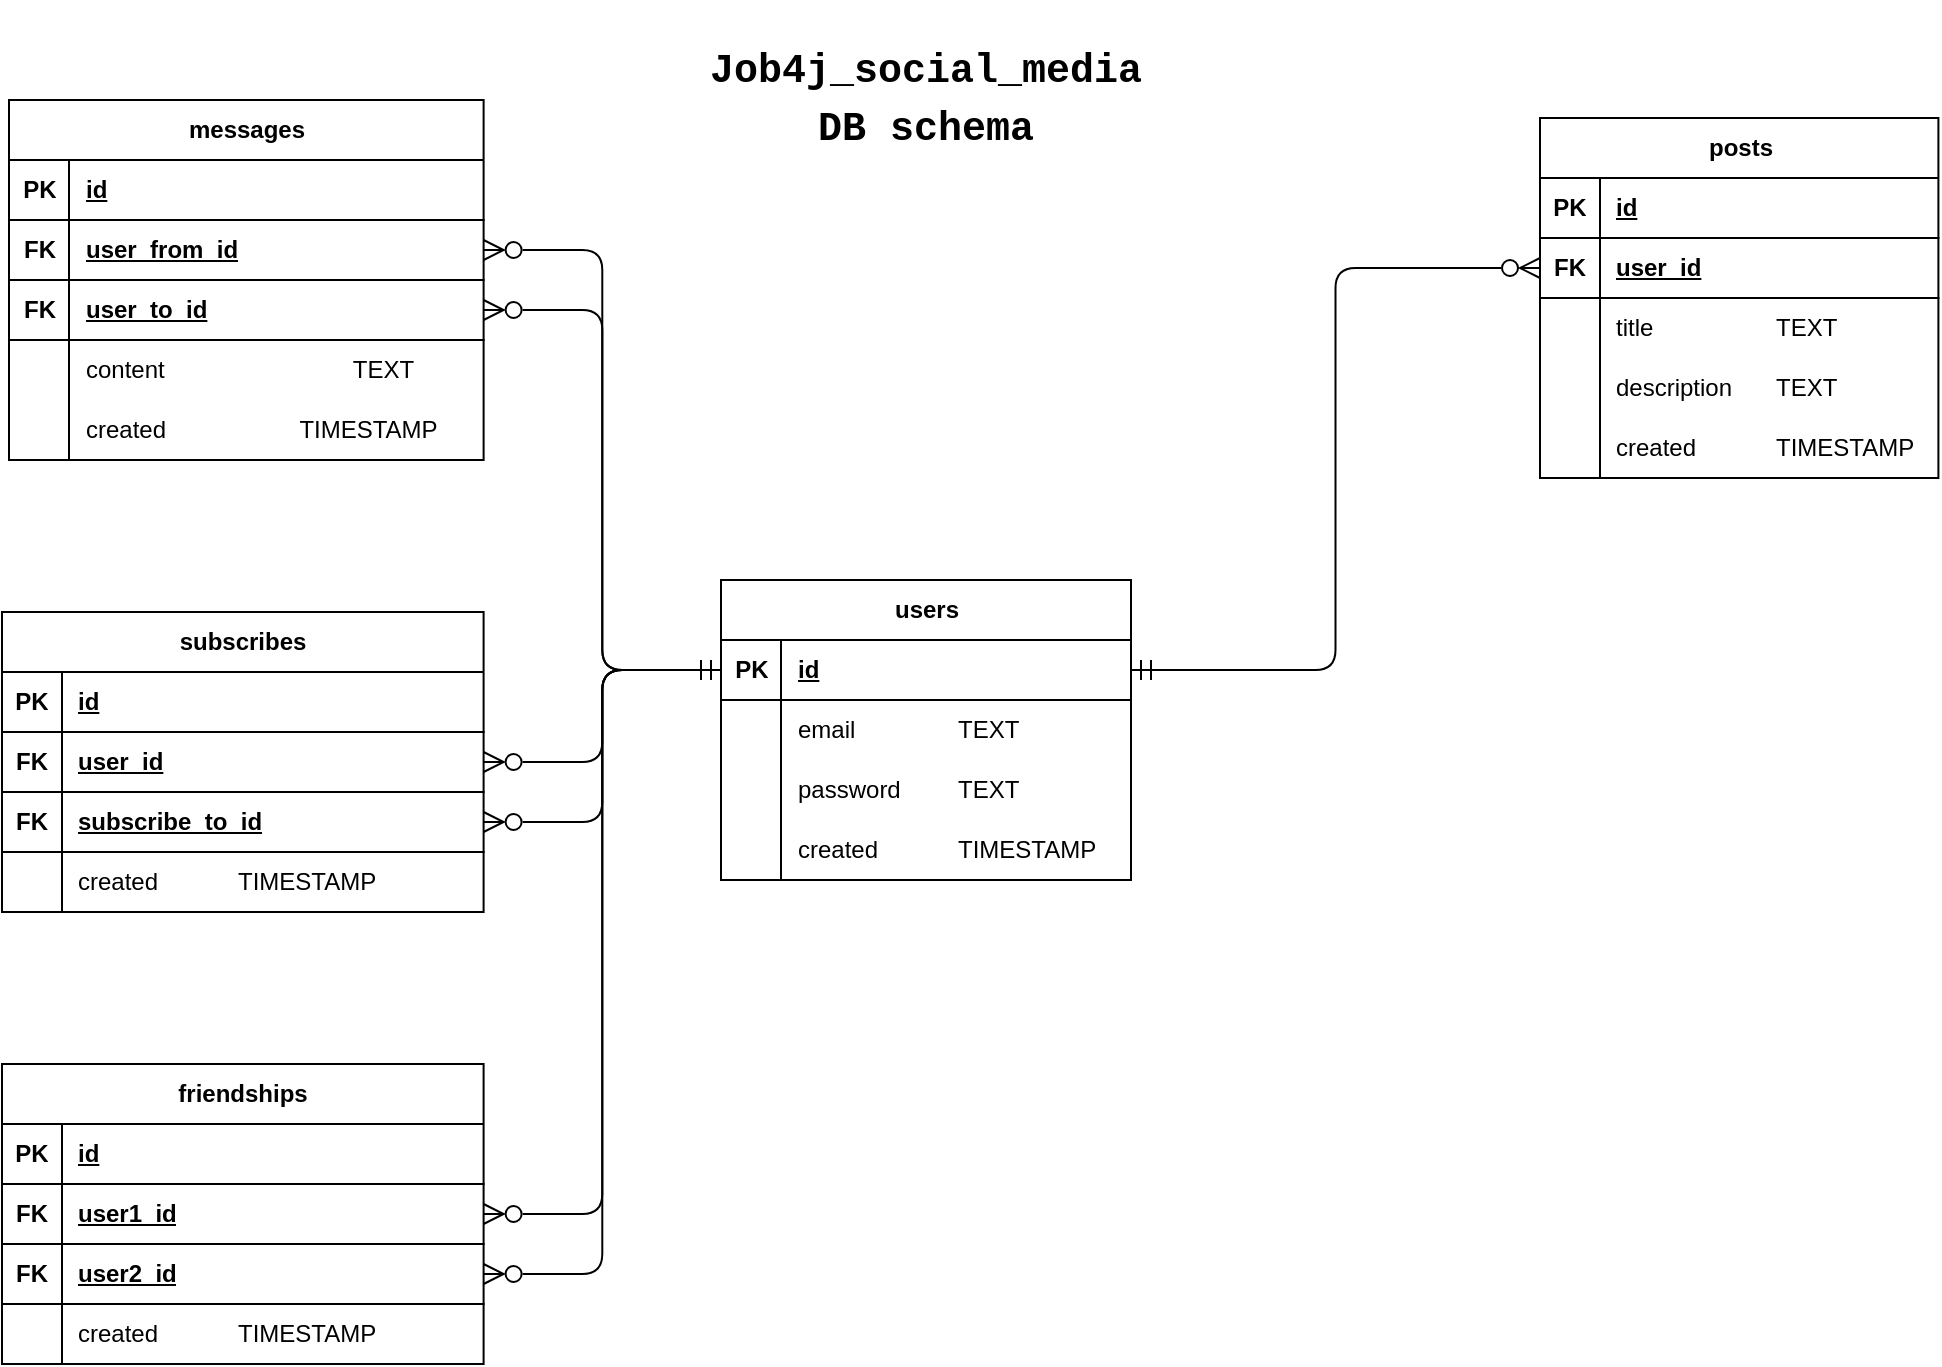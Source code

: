 <mxfile version="26.2.15">
  <diagram name="DB schema" id="reNyeH3_qhQsP8QC6dpi">
    <mxGraphModel dx="1042" dy="687" grid="0" gridSize="10" guides="1" tooltips="1" connect="1" arrows="1" fold="1" page="1" pageScale="1" pageWidth="1169" pageHeight="827" math="0" shadow="0">
      <root>
        <mxCell id="0" />
        <mxCell id="1" parent="0" />
        <mxCell id="GDT_G8Te0QSxyf7FbXCo-1" value="&lt;h2&gt;&lt;b&gt;&lt;font style=&quot;font-size: 20px;&quot;&gt;Job4j_social_media DB schema&lt;/font&gt;&lt;/b&gt;&lt;/h2&gt;" style="text;strokeColor=none;fillColor=none;html=1;align=center;verticalAlign=middle;whiteSpace=wrap;rounded=0;fontSize=16;fontFamily=Courier New;" parent="1" vertex="1">
          <mxGeometry x="544" y="84" width="60" height="20" as="geometry" />
        </mxCell>
        <mxCell id="GDT_G8Te0QSxyf7FbXCo-2" style="edgeStyle=none;curved=1;rounded=0;orthogonalLoop=1;jettySize=auto;html=1;exitX=1;exitY=0.25;exitDx=0;exitDy=0;fontSize=12;startSize=8;endSize=8;" parent="1" source="GDT_G8Te0QSxyf7FbXCo-1" target="GDT_G8Te0QSxyf7FbXCo-1" edge="1">
          <mxGeometry relative="1" as="geometry" />
        </mxCell>
        <mxCell id="pHdTkfhxEvhXQCfmh5LA-27" value="posts" style="shape=table;startSize=30;container=1;collapsible=1;childLayout=tableLayout;fixedRows=1;rowLines=0;fontStyle=1;align=center;resizeLast=1;html=1;" parent="1" vertex="1">
          <mxGeometry x="881" y="104" width="199.2" height="180" as="geometry" />
        </mxCell>
        <mxCell id="pHdTkfhxEvhXQCfmh5LA-28" value="" style="shape=tableRow;horizontal=0;startSize=0;swimlaneHead=0;swimlaneBody=0;fillColor=none;collapsible=0;dropTarget=0;points=[[0,0.5],[1,0.5]];portConstraint=eastwest;top=0;left=0;right=0;bottom=1;" parent="pHdTkfhxEvhXQCfmh5LA-27" vertex="1">
          <mxGeometry y="30" width="199.2" height="30" as="geometry" />
        </mxCell>
        <mxCell id="pHdTkfhxEvhXQCfmh5LA-29" value="PK" style="shape=partialRectangle;connectable=0;fillColor=none;top=0;left=0;bottom=0;right=0;fontStyle=1;overflow=hidden;whiteSpace=wrap;html=1;" parent="pHdTkfhxEvhXQCfmh5LA-28" vertex="1">
          <mxGeometry width="30" height="30" as="geometry">
            <mxRectangle width="30" height="30" as="alternateBounds" />
          </mxGeometry>
        </mxCell>
        <mxCell id="pHdTkfhxEvhXQCfmh5LA-30" value="id" style="shape=partialRectangle;connectable=0;fillColor=none;top=0;left=0;bottom=0;right=0;align=left;spacingLeft=6;fontStyle=5;overflow=hidden;whiteSpace=wrap;html=1;" parent="pHdTkfhxEvhXQCfmh5LA-28" vertex="1">
          <mxGeometry x="30" width="169.2" height="30" as="geometry">
            <mxRectangle width="169.2" height="30" as="alternateBounds" />
          </mxGeometry>
        </mxCell>
        <mxCell id="pHdTkfhxEvhXQCfmh5LA-129" value="" style="shape=tableRow;horizontal=0;startSize=0;swimlaneHead=0;swimlaneBody=0;fillColor=none;collapsible=0;dropTarget=0;points=[[0,0.5],[1,0.5]];portConstraint=eastwest;top=0;left=0;right=0;bottom=1;" parent="pHdTkfhxEvhXQCfmh5LA-27" vertex="1">
          <mxGeometry y="60" width="199.2" height="30" as="geometry" />
        </mxCell>
        <mxCell id="pHdTkfhxEvhXQCfmh5LA-130" value="FK" style="shape=partialRectangle;connectable=0;fillColor=none;top=0;left=0;bottom=0;right=0;fontStyle=1;overflow=hidden;whiteSpace=wrap;html=1;" parent="pHdTkfhxEvhXQCfmh5LA-129" vertex="1">
          <mxGeometry width="30" height="30" as="geometry">
            <mxRectangle width="30" height="30" as="alternateBounds" />
          </mxGeometry>
        </mxCell>
        <mxCell id="pHdTkfhxEvhXQCfmh5LA-131" value="user_id" style="shape=partialRectangle;connectable=0;fillColor=none;top=0;left=0;bottom=0;right=0;align=left;spacingLeft=6;fontStyle=5;overflow=hidden;whiteSpace=wrap;html=1;" parent="pHdTkfhxEvhXQCfmh5LA-129" vertex="1">
          <mxGeometry x="30" width="169.2" height="30" as="geometry">
            <mxRectangle width="169.2" height="30" as="alternateBounds" />
          </mxGeometry>
        </mxCell>
        <mxCell id="pHdTkfhxEvhXQCfmh5LA-31" value="" style="shape=tableRow;horizontal=0;startSize=0;swimlaneHead=0;swimlaneBody=0;fillColor=none;collapsible=0;dropTarget=0;points=[[0,0.5],[1,0.5]];portConstraint=eastwest;top=0;left=0;right=0;bottom=0;" parent="pHdTkfhxEvhXQCfmh5LA-27" vertex="1">
          <mxGeometry y="90" width="199.2" height="30" as="geometry" />
        </mxCell>
        <mxCell id="pHdTkfhxEvhXQCfmh5LA-32" value="" style="shape=partialRectangle;connectable=0;fillColor=none;top=0;left=0;bottom=0;right=0;editable=1;overflow=hidden;whiteSpace=wrap;html=1;" parent="pHdTkfhxEvhXQCfmh5LA-31" vertex="1">
          <mxGeometry width="30" height="30" as="geometry">
            <mxRectangle width="30" height="30" as="alternateBounds" />
          </mxGeometry>
        </mxCell>
        <mxCell id="pHdTkfhxEvhXQCfmh5LA-33" value="title&lt;span style=&quot;white-space: pre;&quot;&gt;&#x9;&lt;/span&gt;&lt;span style=&quot;white-space: pre;&quot;&gt;&#x9;&lt;span style=&quot;white-space: pre;&quot;&gt;&#x9;&lt;/span&gt;&lt;/span&gt;TEXT" style="shape=partialRectangle;connectable=0;fillColor=none;top=0;left=0;bottom=0;right=0;align=left;spacingLeft=6;overflow=hidden;whiteSpace=wrap;html=1;" parent="pHdTkfhxEvhXQCfmh5LA-31" vertex="1">
          <mxGeometry x="30" width="169.2" height="30" as="geometry">
            <mxRectangle width="169.2" height="30" as="alternateBounds" />
          </mxGeometry>
        </mxCell>
        <mxCell id="pHdTkfhxEvhXQCfmh5LA-34" value="" style="shape=tableRow;horizontal=0;startSize=0;swimlaneHead=0;swimlaneBody=0;fillColor=none;collapsible=0;dropTarget=0;points=[[0,0.5],[1,0.5]];portConstraint=eastwest;top=0;left=0;right=0;bottom=0;" parent="pHdTkfhxEvhXQCfmh5LA-27" vertex="1">
          <mxGeometry y="120" width="199.2" height="30" as="geometry" />
        </mxCell>
        <mxCell id="pHdTkfhxEvhXQCfmh5LA-35" value="" style="shape=partialRectangle;connectable=0;fillColor=none;top=0;left=0;bottom=0;right=0;editable=1;overflow=hidden;whiteSpace=wrap;html=1;" parent="pHdTkfhxEvhXQCfmh5LA-34" vertex="1">
          <mxGeometry width="30" height="30" as="geometry">
            <mxRectangle width="30" height="30" as="alternateBounds" />
          </mxGeometry>
        </mxCell>
        <mxCell id="pHdTkfhxEvhXQCfmh5LA-36" value="description&lt;span style=&quot;white-space: pre;&quot;&gt;&#x9;&lt;/span&gt;TEXT" style="shape=partialRectangle;connectable=0;fillColor=none;top=0;left=0;bottom=0;right=0;align=left;spacingLeft=6;overflow=hidden;whiteSpace=wrap;html=1;" parent="pHdTkfhxEvhXQCfmh5LA-34" vertex="1">
          <mxGeometry x="30" width="169.2" height="30" as="geometry">
            <mxRectangle width="169.2" height="30" as="alternateBounds" />
          </mxGeometry>
        </mxCell>
        <mxCell id="pHdTkfhxEvhXQCfmh5LA-37" value="" style="shape=tableRow;horizontal=0;startSize=0;swimlaneHead=0;swimlaneBody=0;fillColor=none;collapsible=0;dropTarget=0;points=[[0,0.5],[1,0.5]];portConstraint=eastwest;top=0;left=0;right=0;bottom=0;" parent="pHdTkfhxEvhXQCfmh5LA-27" vertex="1">
          <mxGeometry y="150" width="199.2" height="30" as="geometry" />
        </mxCell>
        <mxCell id="pHdTkfhxEvhXQCfmh5LA-38" value="" style="shape=partialRectangle;connectable=0;fillColor=none;top=0;left=0;bottom=0;right=0;editable=1;overflow=hidden;whiteSpace=wrap;html=1;" parent="pHdTkfhxEvhXQCfmh5LA-37" vertex="1">
          <mxGeometry width="30" height="30" as="geometry">
            <mxRectangle width="30" height="30" as="alternateBounds" />
          </mxGeometry>
        </mxCell>
        <mxCell id="pHdTkfhxEvhXQCfmh5LA-39" value="created&lt;span style=&quot;white-space: pre;&quot;&gt;&#x9;&lt;/span&gt;&lt;span style=&quot;white-space: pre;&quot;&gt;&#x9;&lt;/span&gt;TIMESTAMP" style="shape=partialRectangle;connectable=0;fillColor=none;top=0;left=0;bottom=0;right=0;align=left;spacingLeft=6;overflow=hidden;whiteSpace=wrap;html=1;" parent="pHdTkfhxEvhXQCfmh5LA-37" vertex="1">
          <mxGeometry x="30" width="169.2" height="30" as="geometry">
            <mxRectangle width="169.2" height="30" as="alternateBounds" />
          </mxGeometry>
        </mxCell>
        <mxCell id="pHdTkfhxEvhXQCfmh5LA-43" value="users" style="shape=table;startSize=30;container=1;collapsible=1;childLayout=tableLayout;fixedRows=1;rowLines=0;fontStyle=1;align=center;resizeLast=1;html=1;" parent="1" vertex="1">
          <mxGeometry x="471.5" y="335" width="205" height="150" as="geometry" />
        </mxCell>
        <mxCell id="pHdTkfhxEvhXQCfmh5LA-44" value="" style="shape=tableRow;horizontal=0;startSize=0;swimlaneHead=0;swimlaneBody=0;fillColor=none;collapsible=0;dropTarget=0;points=[[0,0.5],[1,0.5]];portConstraint=eastwest;top=0;left=0;right=0;bottom=1;" parent="pHdTkfhxEvhXQCfmh5LA-43" vertex="1">
          <mxGeometry y="30" width="205" height="30" as="geometry" />
        </mxCell>
        <mxCell id="pHdTkfhxEvhXQCfmh5LA-45" value="PK" style="shape=partialRectangle;connectable=0;fillColor=none;top=0;left=0;bottom=0;right=0;fontStyle=1;overflow=hidden;whiteSpace=wrap;html=1;" parent="pHdTkfhxEvhXQCfmh5LA-44" vertex="1">
          <mxGeometry width="30" height="30" as="geometry">
            <mxRectangle width="30" height="30" as="alternateBounds" />
          </mxGeometry>
        </mxCell>
        <mxCell id="pHdTkfhxEvhXQCfmh5LA-46" value="id" style="shape=partialRectangle;connectable=0;fillColor=none;top=0;left=0;bottom=0;right=0;align=left;spacingLeft=6;fontStyle=5;overflow=hidden;whiteSpace=wrap;html=1;" parent="pHdTkfhxEvhXQCfmh5LA-44" vertex="1">
          <mxGeometry x="30" width="175" height="30" as="geometry">
            <mxRectangle width="175" height="30" as="alternateBounds" />
          </mxGeometry>
        </mxCell>
        <mxCell id="pHdTkfhxEvhXQCfmh5LA-50" value="" style="shape=tableRow;horizontal=0;startSize=0;swimlaneHead=0;swimlaneBody=0;fillColor=none;collapsible=0;dropTarget=0;points=[[0,0.5],[1,0.5]];portConstraint=eastwest;top=0;left=0;right=0;bottom=0;" parent="pHdTkfhxEvhXQCfmh5LA-43" vertex="1">
          <mxGeometry y="60" width="205" height="30" as="geometry" />
        </mxCell>
        <mxCell id="pHdTkfhxEvhXQCfmh5LA-51" value="" style="shape=partialRectangle;connectable=0;fillColor=none;top=0;left=0;bottom=0;right=0;editable=1;overflow=hidden;whiteSpace=wrap;html=1;" parent="pHdTkfhxEvhXQCfmh5LA-50" vertex="1">
          <mxGeometry width="30" height="30" as="geometry">
            <mxRectangle width="30" height="30" as="alternateBounds" />
          </mxGeometry>
        </mxCell>
        <mxCell id="pHdTkfhxEvhXQCfmh5LA-52" value="email&lt;span style=&quot;white-space: pre;&quot;&gt;&#x9;&lt;/span&gt;&lt;span style=&quot;white-space: pre;&quot;&gt;&#x9;&lt;/span&gt;TEXT" style="shape=partialRectangle;connectable=0;fillColor=none;top=0;left=0;bottom=0;right=0;align=left;spacingLeft=6;overflow=hidden;whiteSpace=wrap;html=1;" parent="pHdTkfhxEvhXQCfmh5LA-50" vertex="1">
          <mxGeometry x="30" width="175" height="30" as="geometry">
            <mxRectangle width="175" height="30" as="alternateBounds" />
          </mxGeometry>
        </mxCell>
        <mxCell id="pHdTkfhxEvhXQCfmh5LA-126" value="" style="shape=tableRow;horizontal=0;startSize=0;swimlaneHead=0;swimlaneBody=0;fillColor=none;collapsible=0;dropTarget=0;points=[[0,0.5],[1,0.5]];portConstraint=eastwest;top=0;left=0;right=0;bottom=0;" parent="pHdTkfhxEvhXQCfmh5LA-43" vertex="1">
          <mxGeometry y="90" width="205" height="30" as="geometry" />
        </mxCell>
        <mxCell id="pHdTkfhxEvhXQCfmh5LA-127" value="" style="shape=partialRectangle;connectable=0;fillColor=none;top=0;left=0;bottom=0;right=0;editable=1;overflow=hidden;whiteSpace=wrap;html=1;" parent="pHdTkfhxEvhXQCfmh5LA-126" vertex="1">
          <mxGeometry width="30" height="30" as="geometry">
            <mxRectangle width="30" height="30" as="alternateBounds" />
          </mxGeometry>
        </mxCell>
        <mxCell id="pHdTkfhxEvhXQCfmh5LA-128" value="password&lt;span style=&quot;white-space: pre;&quot;&gt;&#x9;&lt;/span&gt;&lt;span style=&quot;white-space: pre;&quot;&gt;&#x9;&lt;/span&gt;TEXT" style="shape=partialRectangle;connectable=0;fillColor=none;top=0;left=0;bottom=0;right=0;align=left;spacingLeft=6;overflow=hidden;whiteSpace=wrap;html=1;" parent="pHdTkfhxEvhXQCfmh5LA-126" vertex="1">
          <mxGeometry x="30" width="175" height="30" as="geometry">
            <mxRectangle width="175" height="30" as="alternateBounds" />
          </mxGeometry>
        </mxCell>
        <mxCell id="pHdTkfhxEvhXQCfmh5LA-53" value="" style="shape=tableRow;horizontal=0;startSize=0;swimlaneHead=0;swimlaneBody=0;fillColor=none;collapsible=0;dropTarget=0;points=[[0,0.5],[1,0.5]];portConstraint=eastwest;top=0;left=0;right=0;bottom=0;" parent="pHdTkfhxEvhXQCfmh5LA-43" vertex="1">
          <mxGeometry y="120" width="205" height="30" as="geometry" />
        </mxCell>
        <mxCell id="pHdTkfhxEvhXQCfmh5LA-54" value="" style="shape=partialRectangle;connectable=0;fillColor=none;top=0;left=0;bottom=0;right=0;editable=1;overflow=hidden;whiteSpace=wrap;html=1;" parent="pHdTkfhxEvhXQCfmh5LA-53" vertex="1">
          <mxGeometry width="30" height="30" as="geometry">
            <mxRectangle width="30" height="30" as="alternateBounds" />
          </mxGeometry>
        </mxCell>
        <mxCell id="pHdTkfhxEvhXQCfmh5LA-55" value="created&lt;span style=&quot;white-space: pre;&quot;&gt;&#x9;&lt;/span&gt;&lt;span style=&quot;white-space: pre;&quot;&gt;&#x9;&lt;/span&gt;TIMESTAMP" style="shape=partialRectangle;connectable=0;fillColor=none;top=0;left=0;bottom=0;right=0;align=left;spacingLeft=6;overflow=hidden;whiteSpace=wrap;html=1;" parent="pHdTkfhxEvhXQCfmh5LA-53" vertex="1">
          <mxGeometry x="30" width="175" height="30" as="geometry">
            <mxRectangle width="175" height="30" as="alternateBounds" />
          </mxGeometry>
        </mxCell>
        <mxCell id="pHdTkfhxEvhXQCfmh5LA-59" value="messages" style="shape=table;startSize=30;container=1;collapsible=1;childLayout=tableLayout;fixedRows=1;rowLines=0;fontStyle=1;align=center;resizeLast=1;html=1;" parent="1" vertex="1">
          <mxGeometry x="115.5" y="95" width="237.303" height="180" as="geometry" />
        </mxCell>
        <mxCell id="pHdTkfhxEvhXQCfmh5LA-170" value="" style="shape=tableRow;horizontal=0;startSize=0;swimlaneHead=0;swimlaneBody=0;fillColor=none;collapsible=0;dropTarget=0;points=[[0,0.5],[1,0.5]];portConstraint=eastwest;top=0;left=0;right=0;bottom=1;" parent="pHdTkfhxEvhXQCfmh5LA-59" vertex="1">
          <mxGeometry y="30" width="237.303" height="30" as="geometry" />
        </mxCell>
        <mxCell id="pHdTkfhxEvhXQCfmh5LA-171" value="PK" style="shape=partialRectangle;connectable=0;fillColor=none;top=0;left=0;bottom=0;right=0;fontStyle=1;overflow=hidden;whiteSpace=wrap;html=1;" parent="pHdTkfhxEvhXQCfmh5LA-170" vertex="1">
          <mxGeometry width="30" height="30" as="geometry">
            <mxRectangle width="30" height="30" as="alternateBounds" />
          </mxGeometry>
        </mxCell>
        <mxCell id="pHdTkfhxEvhXQCfmh5LA-172" value="id" style="shape=partialRectangle;connectable=0;fillColor=none;top=0;left=0;bottom=0;right=0;align=left;spacingLeft=6;fontStyle=5;overflow=hidden;whiteSpace=wrap;html=1;" parent="pHdTkfhxEvhXQCfmh5LA-170" vertex="1">
          <mxGeometry x="30" width="207.303" height="30" as="geometry">
            <mxRectangle width="207.303" height="30" as="alternateBounds" />
          </mxGeometry>
        </mxCell>
        <mxCell id="pHdTkfhxEvhXQCfmh5LA-173" value="" style="shape=tableRow;horizontal=0;startSize=0;swimlaneHead=0;swimlaneBody=0;fillColor=none;collapsible=0;dropTarget=0;points=[[0,0.5],[1,0.5]];portConstraint=eastwest;top=0;left=0;right=0;bottom=1;" parent="pHdTkfhxEvhXQCfmh5LA-59" vertex="1">
          <mxGeometry y="60" width="237.303" height="30" as="geometry" />
        </mxCell>
        <mxCell id="pHdTkfhxEvhXQCfmh5LA-174" value="FK" style="shape=partialRectangle;connectable=0;fillColor=none;top=0;left=0;bottom=0;right=0;fontStyle=1;overflow=hidden;whiteSpace=wrap;html=1;" parent="pHdTkfhxEvhXQCfmh5LA-173" vertex="1">
          <mxGeometry width="30" height="30" as="geometry">
            <mxRectangle width="30" height="30" as="alternateBounds" />
          </mxGeometry>
        </mxCell>
        <mxCell id="pHdTkfhxEvhXQCfmh5LA-175" value="user_from_id" style="shape=partialRectangle;connectable=0;fillColor=none;top=0;left=0;bottom=0;right=0;align=left;spacingLeft=6;fontStyle=5;overflow=hidden;whiteSpace=wrap;html=1;" parent="pHdTkfhxEvhXQCfmh5LA-173" vertex="1">
          <mxGeometry x="30" width="207.303" height="30" as="geometry">
            <mxRectangle width="207.303" height="30" as="alternateBounds" />
          </mxGeometry>
        </mxCell>
        <mxCell id="pHdTkfhxEvhXQCfmh5LA-60" value="" style="shape=tableRow;horizontal=0;startSize=0;swimlaneHead=0;swimlaneBody=0;fillColor=none;collapsible=0;dropTarget=0;points=[[0,0.5],[1,0.5]];portConstraint=eastwest;top=0;left=0;right=0;bottom=1;" parent="pHdTkfhxEvhXQCfmh5LA-59" vertex="1">
          <mxGeometry y="90" width="237.303" height="30" as="geometry" />
        </mxCell>
        <mxCell id="pHdTkfhxEvhXQCfmh5LA-61" value="FK" style="shape=partialRectangle;connectable=0;fillColor=none;top=0;left=0;bottom=0;right=0;fontStyle=1;overflow=hidden;whiteSpace=wrap;html=1;" parent="pHdTkfhxEvhXQCfmh5LA-60" vertex="1">
          <mxGeometry width="30" height="30" as="geometry">
            <mxRectangle width="30" height="30" as="alternateBounds" />
          </mxGeometry>
        </mxCell>
        <mxCell id="pHdTkfhxEvhXQCfmh5LA-62" value="user_to_id" style="shape=partialRectangle;connectable=0;fillColor=none;top=0;left=0;bottom=0;right=0;align=left;spacingLeft=6;fontStyle=5;overflow=hidden;whiteSpace=wrap;html=1;" parent="pHdTkfhxEvhXQCfmh5LA-60" vertex="1">
          <mxGeometry x="30" width="207.303" height="30" as="geometry">
            <mxRectangle width="207.303" height="30" as="alternateBounds" />
          </mxGeometry>
        </mxCell>
        <mxCell id="pHdTkfhxEvhXQCfmh5LA-72" value="" style="shape=tableRow;horizontal=0;startSize=0;swimlaneHead=0;swimlaneBody=0;fillColor=none;collapsible=0;dropTarget=0;points=[[0,0.5],[1,0.5]];portConstraint=eastwest;top=0;left=0;right=0;bottom=0;" parent="pHdTkfhxEvhXQCfmh5LA-59" vertex="1">
          <mxGeometry y="120" width="237.303" height="30" as="geometry" />
        </mxCell>
        <mxCell id="pHdTkfhxEvhXQCfmh5LA-73" value="" style="shape=partialRectangle;connectable=0;fillColor=none;top=0;left=0;bottom=0;right=0;editable=1;overflow=hidden;whiteSpace=wrap;html=1;" parent="pHdTkfhxEvhXQCfmh5LA-72" vertex="1">
          <mxGeometry width="30" height="30" as="geometry">
            <mxRectangle width="30" height="30" as="alternateBounds" />
          </mxGeometry>
        </mxCell>
        <mxCell id="pHdTkfhxEvhXQCfmh5LA-74" value="content&lt;span style=&quot;white-space: pre;&quot;&gt;&#x9;&lt;/span&gt;&lt;span style=&quot;white-space: pre;&quot;&gt;&#x9;&lt;span style=&quot;white-space: pre;&quot;&gt;&#x9;&lt;/span&gt;&lt;/span&gt;&lt;span style=&quot;white-space: pre;&quot;&gt;&#x9;&lt;/span&gt;TEXT" style="shape=partialRectangle;connectable=0;fillColor=none;top=0;left=0;bottom=0;right=0;align=left;spacingLeft=6;overflow=hidden;whiteSpace=wrap;html=1;" parent="pHdTkfhxEvhXQCfmh5LA-72" vertex="1">
          <mxGeometry x="30" width="207.303" height="30" as="geometry">
            <mxRectangle width="207.303" height="30" as="alternateBounds" />
          </mxGeometry>
        </mxCell>
        <mxCell id="pHdTkfhxEvhXQCfmh5LA-69" value="" style="shape=tableRow;horizontal=0;startSize=0;swimlaneHead=0;swimlaneBody=0;fillColor=none;collapsible=0;dropTarget=0;points=[[0,0.5],[1,0.5]];portConstraint=eastwest;top=0;left=0;right=0;bottom=0;" parent="pHdTkfhxEvhXQCfmh5LA-59" vertex="1">
          <mxGeometry y="150" width="237.303" height="30" as="geometry" />
        </mxCell>
        <mxCell id="pHdTkfhxEvhXQCfmh5LA-70" value="" style="shape=partialRectangle;connectable=0;fillColor=none;top=0;left=0;bottom=0;right=0;editable=1;overflow=hidden;whiteSpace=wrap;html=1;" parent="pHdTkfhxEvhXQCfmh5LA-69" vertex="1">
          <mxGeometry width="30" height="30" as="geometry">
            <mxRectangle width="30" height="30" as="alternateBounds" />
          </mxGeometry>
        </mxCell>
        <mxCell id="pHdTkfhxEvhXQCfmh5LA-71" value="created&lt;span style=&quot;white-space: pre;&quot;&gt;&#x9;&lt;span style=&quot;white-space: pre;&quot;&gt;&#x9;&lt;/span&gt;&lt;/span&gt;&lt;span style=&quot;white-space: pre;&quot;&gt;&#x9;&lt;/span&gt;TIMESTAMP" style="shape=partialRectangle;connectable=0;fillColor=none;top=0;left=0;bottom=0;right=0;align=left;spacingLeft=6;overflow=hidden;whiteSpace=wrap;html=1;" parent="pHdTkfhxEvhXQCfmh5LA-69" vertex="1">
          <mxGeometry x="30" width="207.303" height="30" as="geometry">
            <mxRectangle width="207.303" height="30" as="alternateBounds" />
          </mxGeometry>
        </mxCell>
        <mxCell id="pHdTkfhxEvhXQCfmh5LA-75" value="subscribes" style="shape=table;startSize=30;container=1;collapsible=1;childLayout=tableLayout;fixedRows=1;rowLines=0;fontStyle=1;align=center;resizeLast=1;html=1;" parent="1" vertex="1">
          <mxGeometry x="112" y="351" width="240.8" height="150" as="geometry" />
        </mxCell>
        <mxCell id="pHdTkfhxEvhXQCfmh5LA-158" value="" style="shape=tableRow;horizontal=0;startSize=0;swimlaneHead=0;swimlaneBody=0;fillColor=none;collapsible=0;dropTarget=0;points=[[0,0.5],[1,0.5]];portConstraint=eastwest;top=0;left=0;right=0;bottom=1;" parent="pHdTkfhxEvhXQCfmh5LA-75" vertex="1">
          <mxGeometry y="30" width="240.8" height="30" as="geometry" />
        </mxCell>
        <mxCell id="pHdTkfhxEvhXQCfmh5LA-159" value="PK" style="shape=partialRectangle;connectable=0;fillColor=none;top=0;left=0;bottom=0;right=0;fontStyle=1;overflow=hidden;whiteSpace=wrap;html=1;" parent="pHdTkfhxEvhXQCfmh5LA-158" vertex="1">
          <mxGeometry width="30" height="30" as="geometry">
            <mxRectangle width="30" height="30" as="alternateBounds" />
          </mxGeometry>
        </mxCell>
        <mxCell id="pHdTkfhxEvhXQCfmh5LA-160" value="id" style="shape=partialRectangle;connectable=0;fillColor=none;top=0;left=0;bottom=0;right=0;align=left;spacingLeft=6;fontStyle=5;overflow=hidden;whiteSpace=wrap;html=1;" parent="pHdTkfhxEvhXQCfmh5LA-158" vertex="1">
          <mxGeometry x="30" width="210.8" height="30" as="geometry">
            <mxRectangle width="210.8" height="30" as="alternateBounds" />
          </mxGeometry>
        </mxCell>
        <mxCell id="pHdTkfhxEvhXQCfmh5LA-161" value="" style="shape=tableRow;horizontal=0;startSize=0;swimlaneHead=0;swimlaneBody=0;fillColor=none;collapsible=0;dropTarget=0;points=[[0,0.5],[1,0.5]];portConstraint=eastwest;top=0;left=0;right=0;bottom=1;" parent="pHdTkfhxEvhXQCfmh5LA-75" vertex="1">
          <mxGeometry y="60" width="240.8" height="30" as="geometry" />
        </mxCell>
        <mxCell id="pHdTkfhxEvhXQCfmh5LA-162" value="FK" style="shape=partialRectangle;connectable=0;fillColor=none;top=0;left=0;bottom=0;right=0;fontStyle=1;overflow=hidden;whiteSpace=wrap;html=1;" parent="pHdTkfhxEvhXQCfmh5LA-161" vertex="1">
          <mxGeometry width="30" height="30" as="geometry">
            <mxRectangle width="30" height="30" as="alternateBounds" />
          </mxGeometry>
        </mxCell>
        <mxCell id="pHdTkfhxEvhXQCfmh5LA-163" value="user_id" style="shape=partialRectangle;connectable=0;fillColor=none;top=0;left=0;bottom=0;right=0;align=left;spacingLeft=6;fontStyle=5;overflow=hidden;whiteSpace=wrap;html=1;" parent="pHdTkfhxEvhXQCfmh5LA-161" vertex="1">
          <mxGeometry x="30" width="210.8" height="30" as="geometry">
            <mxRectangle width="210.8" height="30" as="alternateBounds" />
          </mxGeometry>
        </mxCell>
        <mxCell id="pHdTkfhxEvhXQCfmh5LA-76" value="" style="shape=tableRow;horizontal=0;startSize=0;swimlaneHead=0;swimlaneBody=0;fillColor=none;collapsible=0;dropTarget=0;points=[[0,0.5],[1,0.5]];portConstraint=eastwest;top=0;left=0;right=0;bottom=1;" parent="pHdTkfhxEvhXQCfmh5LA-75" vertex="1">
          <mxGeometry y="90" width="240.8" height="30" as="geometry" />
        </mxCell>
        <mxCell id="pHdTkfhxEvhXQCfmh5LA-77" value="FK" style="shape=partialRectangle;connectable=0;fillColor=none;top=0;left=0;bottom=0;right=0;fontStyle=1;overflow=hidden;whiteSpace=wrap;html=1;" parent="pHdTkfhxEvhXQCfmh5LA-76" vertex="1">
          <mxGeometry width="30" height="30" as="geometry">
            <mxRectangle width="30" height="30" as="alternateBounds" />
          </mxGeometry>
        </mxCell>
        <mxCell id="pHdTkfhxEvhXQCfmh5LA-78" value="subscribe_to_id" style="shape=partialRectangle;connectable=0;fillColor=none;top=0;left=0;bottom=0;right=0;align=left;spacingLeft=6;fontStyle=5;overflow=hidden;whiteSpace=wrap;html=1;" parent="pHdTkfhxEvhXQCfmh5LA-76" vertex="1">
          <mxGeometry x="30" width="210.8" height="30" as="geometry">
            <mxRectangle width="210.8" height="30" as="alternateBounds" />
          </mxGeometry>
        </mxCell>
        <mxCell id="pHdTkfhxEvhXQCfmh5LA-85" value="" style="shape=tableRow;horizontal=0;startSize=0;swimlaneHead=0;swimlaneBody=0;fillColor=none;collapsible=0;dropTarget=0;points=[[0,0.5],[1,0.5]];portConstraint=eastwest;top=0;left=0;right=0;bottom=0;" parent="pHdTkfhxEvhXQCfmh5LA-75" vertex="1">
          <mxGeometry y="120" width="240.8" height="30" as="geometry" />
        </mxCell>
        <mxCell id="pHdTkfhxEvhXQCfmh5LA-86" value="" style="shape=partialRectangle;connectable=0;fillColor=none;top=0;left=0;bottom=0;right=0;editable=1;overflow=hidden;whiteSpace=wrap;html=1;" parent="pHdTkfhxEvhXQCfmh5LA-85" vertex="1">
          <mxGeometry width="30" height="30" as="geometry">
            <mxRectangle width="30" height="30" as="alternateBounds" />
          </mxGeometry>
        </mxCell>
        <mxCell id="pHdTkfhxEvhXQCfmh5LA-87" value="created&lt;span style=&quot;white-space: pre;&quot;&gt;&#x9;&lt;/span&gt;&lt;span style=&quot;white-space: pre;&quot;&gt;&#x9;&lt;/span&gt;TIMESTAMP" style="shape=partialRectangle;connectable=0;fillColor=none;top=0;left=0;bottom=0;right=0;align=left;spacingLeft=6;overflow=hidden;whiteSpace=wrap;html=1;" parent="pHdTkfhxEvhXQCfmh5LA-85" vertex="1">
          <mxGeometry x="30" width="210.8" height="30" as="geometry">
            <mxRectangle width="210.8" height="30" as="alternateBounds" />
          </mxGeometry>
        </mxCell>
        <mxCell id="pHdTkfhxEvhXQCfmh5LA-102" value="" style="edgeStyle=orthogonalEdgeStyle;fontSize=12;html=1;endArrow=ERzeroToMany;endFill=0;rounded=1;startSize=8;endSize=8;exitX=1;exitY=0.5;exitDx=0;exitDy=0;curved=0;startArrow=ERmandOne;startFill=0;entryX=0;entryY=0.5;entryDx=0;entryDy=0;" parent="1" source="pHdTkfhxEvhXQCfmh5LA-44" target="pHdTkfhxEvhXQCfmh5LA-129" edge="1">
          <mxGeometry width="100" height="100" relative="1" as="geometry">
            <mxPoint x="787" y="316" as="sourcePoint" />
            <mxPoint x="890" y="553" as="targetPoint" />
          </mxGeometry>
        </mxCell>
        <mxCell id="pHdTkfhxEvhXQCfmh5LA-106" value="" style="edgeStyle=orthogonalEdgeStyle;fontSize=12;html=1;endArrow=ERmandOne;rounded=1;startSize=8;endSize=8;entryX=0;entryY=0.5;entryDx=0;entryDy=0;exitX=1;exitY=0.5;exitDx=0;exitDy=0;endFill=0;startArrow=ERzeroToMany;startFill=0;" parent="1" source="pHdTkfhxEvhXQCfmh5LA-173" target="pHdTkfhxEvhXQCfmh5LA-44" edge="1">
          <mxGeometry width="100" height="100" relative="1" as="geometry">
            <mxPoint x="336" y="527" as="sourcePoint" />
            <mxPoint x="436" y="427" as="targetPoint" />
          </mxGeometry>
        </mxCell>
        <mxCell id="pHdTkfhxEvhXQCfmh5LA-107" value="" style="edgeStyle=orthogonalEdgeStyle;fontSize=12;html=1;endArrow=ERmandOne;rounded=1;startSize=8;endSize=8;entryX=0;entryY=0.5;entryDx=0;entryDy=0;exitX=1;exitY=0.5;exitDx=0;exitDy=0;endFill=0;startArrow=ERzeroToMany;startFill=0;" parent="1" source="pHdTkfhxEvhXQCfmh5LA-60" target="pHdTkfhxEvhXQCfmh5LA-44" edge="1">
          <mxGeometry width="100" height="100" relative="1" as="geometry">
            <mxPoint x="366" y="390" as="sourcePoint" />
            <mxPoint x="466" y="290" as="targetPoint" />
          </mxGeometry>
        </mxCell>
        <mxCell id="pHdTkfhxEvhXQCfmh5LA-108" value="friendships" style="shape=table;startSize=30;container=1;collapsible=1;childLayout=tableLayout;fixedRows=1;rowLines=0;fontStyle=1;align=center;resizeLast=1;html=1;" parent="1" vertex="1">
          <mxGeometry x="112" y="577" width="240.8" height="150" as="geometry" />
        </mxCell>
        <mxCell id="pHdTkfhxEvhXQCfmh5LA-164" value="" style="shape=tableRow;horizontal=0;startSize=0;swimlaneHead=0;swimlaneBody=0;fillColor=none;collapsible=0;dropTarget=0;points=[[0,0.5],[1,0.5]];portConstraint=eastwest;top=0;left=0;right=0;bottom=1;" parent="pHdTkfhxEvhXQCfmh5LA-108" vertex="1">
          <mxGeometry y="30" width="240.8" height="30" as="geometry" />
        </mxCell>
        <mxCell id="pHdTkfhxEvhXQCfmh5LA-165" value="PK" style="shape=partialRectangle;connectable=0;fillColor=none;top=0;left=0;bottom=0;right=0;fontStyle=1;overflow=hidden;whiteSpace=wrap;html=1;" parent="pHdTkfhxEvhXQCfmh5LA-164" vertex="1">
          <mxGeometry width="30" height="30" as="geometry">
            <mxRectangle width="30" height="30" as="alternateBounds" />
          </mxGeometry>
        </mxCell>
        <mxCell id="pHdTkfhxEvhXQCfmh5LA-166" value="id" style="shape=partialRectangle;connectable=0;fillColor=none;top=0;left=0;bottom=0;right=0;align=left;spacingLeft=6;fontStyle=5;overflow=hidden;whiteSpace=wrap;html=1;" parent="pHdTkfhxEvhXQCfmh5LA-164" vertex="1">
          <mxGeometry x="30" width="210.8" height="30" as="geometry">
            <mxRectangle width="210.8" height="30" as="alternateBounds" />
          </mxGeometry>
        </mxCell>
        <mxCell id="pHdTkfhxEvhXQCfmh5LA-167" value="" style="shape=tableRow;horizontal=0;startSize=0;swimlaneHead=0;swimlaneBody=0;fillColor=none;collapsible=0;dropTarget=0;points=[[0,0.5],[1,0.5]];portConstraint=eastwest;top=0;left=0;right=0;bottom=1;" parent="pHdTkfhxEvhXQCfmh5LA-108" vertex="1">
          <mxGeometry y="60" width="240.8" height="30" as="geometry" />
        </mxCell>
        <mxCell id="pHdTkfhxEvhXQCfmh5LA-168" value="FK" style="shape=partialRectangle;connectable=0;fillColor=none;top=0;left=0;bottom=0;right=0;fontStyle=1;overflow=hidden;whiteSpace=wrap;html=1;" parent="pHdTkfhxEvhXQCfmh5LA-167" vertex="1">
          <mxGeometry width="30" height="30" as="geometry">
            <mxRectangle width="30" height="30" as="alternateBounds" />
          </mxGeometry>
        </mxCell>
        <mxCell id="pHdTkfhxEvhXQCfmh5LA-169" value="user1_id" style="shape=partialRectangle;connectable=0;fillColor=none;top=0;left=0;bottom=0;right=0;align=left;spacingLeft=6;fontStyle=5;overflow=hidden;whiteSpace=wrap;html=1;" parent="pHdTkfhxEvhXQCfmh5LA-167" vertex="1">
          <mxGeometry x="30" width="210.8" height="30" as="geometry">
            <mxRectangle width="210.8" height="30" as="alternateBounds" />
          </mxGeometry>
        </mxCell>
        <mxCell id="pHdTkfhxEvhXQCfmh5LA-109" value="" style="shape=tableRow;horizontal=0;startSize=0;swimlaneHead=0;swimlaneBody=0;fillColor=none;collapsible=0;dropTarget=0;points=[[0,0.5],[1,0.5]];portConstraint=eastwest;top=0;left=0;right=0;bottom=1;" parent="pHdTkfhxEvhXQCfmh5LA-108" vertex="1">
          <mxGeometry y="90" width="240.8" height="30" as="geometry" />
        </mxCell>
        <mxCell id="pHdTkfhxEvhXQCfmh5LA-110" value="FK" style="shape=partialRectangle;connectable=0;fillColor=none;top=0;left=0;bottom=0;right=0;fontStyle=1;overflow=hidden;whiteSpace=wrap;html=1;" parent="pHdTkfhxEvhXQCfmh5LA-109" vertex="1">
          <mxGeometry width="30" height="30" as="geometry">
            <mxRectangle width="30" height="30" as="alternateBounds" />
          </mxGeometry>
        </mxCell>
        <mxCell id="pHdTkfhxEvhXQCfmh5LA-111" value="user2_id" style="shape=partialRectangle;connectable=0;fillColor=none;top=0;left=0;bottom=0;right=0;align=left;spacingLeft=6;fontStyle=5;overflow=hidden;whiteSpace=wrap;html=1;" parent="pHdTkfhxEvhXQCfmh5LA-109" vertex="1">
          <mxGeometry x="30" width="210.8" height="30" as="geometry">
            <mxRectangle width="210.8" height="30" as="alternateBounds" />
          </mxGeometry>
        </mxCell>
        <mxCell id="pHdTkfhxEvhXQCfmh5LA-118" value="" style="shape=tableRow;horizontal=0;startSize=0;swimlaneHead=0;swimlaneBody=0;fillColor=none;collapsible=0;dropTarget=0;points=[[0,0.5],[1,0.5]];portConstraint=eastwest;top=0;left=0;right=0;bottom=0;" parent="pHdTkfhxEvhXQCfmh5LA-108" vertex="1">
          <mxGeometry y="120" width="240.8" height="30" as="geometry" />
        </mxCell>
        <mxCell id="pHdTkfhxEvhXQCfmh5LA-119" value="" style="shape=partialRectangle;connectable=0;fillColor=none;top=0;left=0;bottom=0;right=0;editable=1;overflow=hidden;whiteSpace=wrap;html=1;" parent="pHdTkfhxEvhXQCfmh5LA-118" vertex="1">
          <mxGeometry width="30" height="30" as="geometry">
            <mxRectangle width="30" height="30" as="alternateBounds" />
          </mxGeometry>
        </mxCell>
        <mxCell id="pHdTkfhxEvhXQCfmh5LA-120" value="created&lt;span style=&quot;white-space: pre;&quot;&gt;&#x9;&lt;/span&gt;&lt;span style=&quot;white-space: pre;&quot;&gt;&#x9;&lt;/span&gt;TIMESTAMP" style="shape=partialRectangle;connectable=0;fillColor=none;top=0;left=0;bottom=0;right=0;align=left;spacingLeft=6;overflow=hidden;whiteSpace=wrap;html=1;" parent="pHdTkfhxEvhXQCfmh5LA-118" vertex="1">
          <mxGeometry x="30" width="210.8" height="30" as="geometry">
            <mxRectangle width="210.8" height="30" as="alternateBounds" />
          </mxGeometry>
        </mxCell>
        <mxCell id="pHdTkfhxEvhXQCfmh5LA-122" value="" style="edgeStyle=orthogonalEdgeStyle;fontSize=12;html=1;endArrow=ERmandOne;rounded=1;startSize=8;endSize=8;entryX=0;entryY=0.5;entryDx=0;entryDy=0;exitX=1;exitY=0.5;exitDx=0;exitDy=0;endFill=0;startArrow=ERzeroToMany;startFill=0;" parent="1" source="pHdTkfhxEvhXQCfmh5LA-161" target="pHdTkfhxEvhXQCfmh5LA-44" edge="1">
          <mxGeometry width="100" height="100" relative="1" as="geometry">
            <mxPoint x="289.0" y="329" as="sourcePoint" />
            <mxPoint x="549.2" y="309" as="targetPoint" />
          </mxGeometry>
        </mxCell>
        <mxCell id="pHdTkfhxEvhXQCfmh5LA-123" value="" style="edgeStyle=orthogonalEdgeStyle;fontSize=12;html=1;endArrow=ERmandOne;rounded=1;startSize=8;endSize=8;entryX=0;entryY=0.5;entryDx=0;entryDy=0;exitX=1;exitY=0.5;exitDx=0;exitDy=0;endFill=0;startArrow=ERzeroToMany;startFill=0;" parent="1" source="pHdTkfhxEvhXQCfmh5LA-76" target="pHdTkfhxEvhXQCfmh5LA-44" edge="1">
          <mxGeometry width="100" height="100" relative="1" as="geometry">
            <mxPoint x="341.0" y="433" as="sourcePoint" />
            <mxPoint x="601.2" y="383" as="targetPoint" />
          </mxGeometry>
        </mxCell>
        <mxCell id="pHdTkfhxEvhXQCfmh5LA-124" value="" style="edgeStyle=orthogonalEdgeStyle;fontSize=12;html=1;endArrow=ERmandOne;rounded=1;startSize=8;endSize=8;entryX=0;entryY=0.5;entryDx=0;entryDy=0;exitX=1;exitY=0.5;exitDx=0;exitDy=0;endFill=0;startArrow=ERzeroToMany;startFill=0;" parent="1" source="pHdTkfhxEvhXQCfmh5LA-167" target="pHdTkfhxEvhXQCfmh5LA-44" edge="1">
          <mxGeometry width="100" height="100" relative="1" as="geometry">
            <mxPoint x="393" y="240" as="sourcePoint" />
            <mxPoint x="512" y="277" as="targetPoint" />
          </mxGeometry>
        </mxCell>
        <mxCell id="pHdTkfhxEvhXQCfmh5LA-125" value="" style="edgeStyle=orthogonalEdgeStyle;fontSize=12;html=1;endArrow=ERmandOne;rounded=1;startSize=8;endSize=8;entryX=0;entryY=0.5;entryDx=0;entryDy=0;exitX=1;exitY=0.5;exitDx=0;exitDy=0;endFill=0;startArrow=ERzeroToMany;startFill=0;" parent="1" source="pHdTkfhxEvhXQCfmh5LA-109" target="pHdTkfhxEvhXQCfmh5LA-44" edge="1">
          <mxGeometry width="100" height="100" relative="1" as="geometry">
            <mxPoint x="403" y="250" as="sourcePoint" />
            <mxPoint x="522" y="287" as="targetPoint" />
          </mxGeometry>
        </mxCell>
      </root>
    </mxGraphModel>
  </diagram>
</mxfile>
